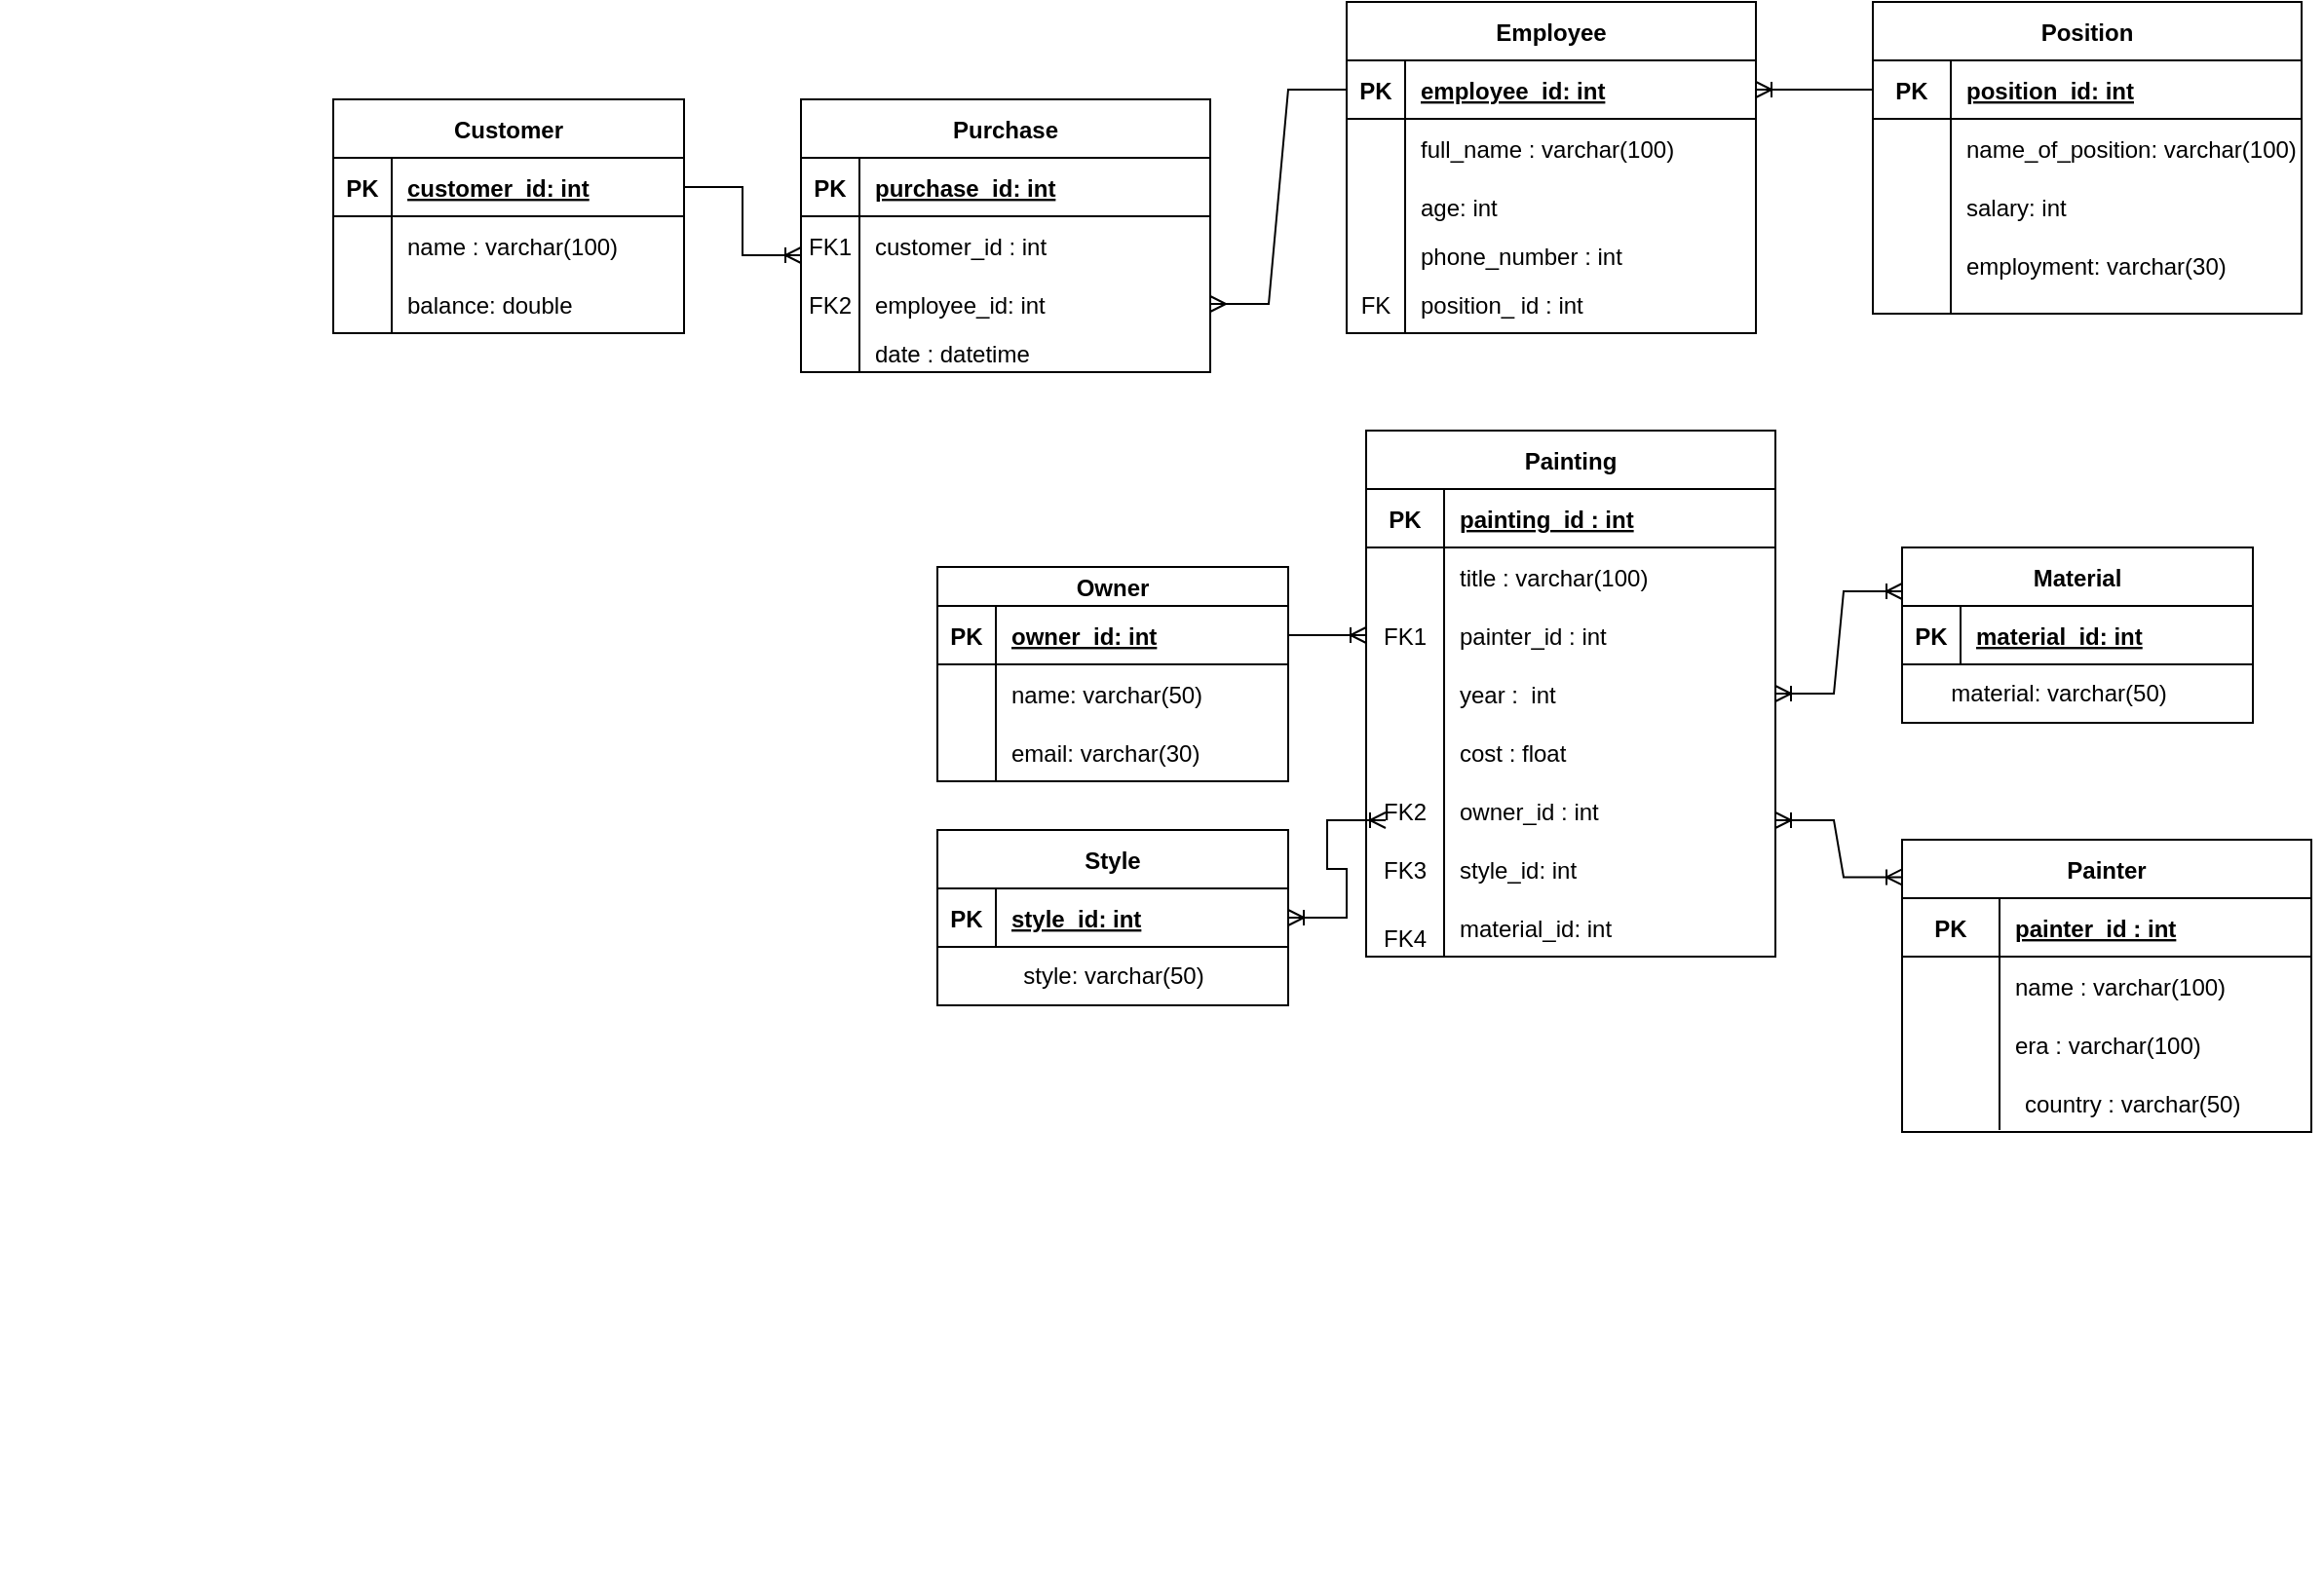 <mxfile version="20.5.3" type="device"><diagram id="C5RBs43oDa-KdzZeNtuy" name="Page-1"><mxGraphModel dx="1191" dy="729" grid="1" gridSize="10" guides="1" tooltips="1" connect="1" arrows="1" fold="1" page="1" pageScale="1" pageWidth="1654" pageHeight="1169" math="0" shadow="0"><root><mxCell id="WIyWlLk6GJQsqaUBKTNV-0"/><mxCell id="WIyWlLk6GJQsqaUBKTNV-1" parent="WIyWlLk6GJQsqaUBKTNV-0"/><mxCell id="PjSS-YkO49VIx0BTJCC5-19" value="Painting" style="shape=table;startSize=30;container=1;collapsible=1;childLayout=tableLayout;fixedRows=1;rowLines=0;fontStyle=1;align=center;resizeLast=1;" parent="WIyWlLk6GJQsqaUBKTNV-1" vertex="1"><mxGeometry x="850" y="550" width="210" height="270" as="geometry"/></mxCell><mxCell id="PjSS-YkO49VIx0BTJCC5-20" value="" style="shape=tableRow;horizontal=0;startSize=0;swimlaneHead=0;swimlaneBody=0;fillColor=none;collapsible=0;dropTarget=0;points=[[0,0.5],[1,0.5]];portConstraint=eastwest;top=0;left=0;right=0;bottom=1;" parent="PjSS-YkO49VIx0BTJCC5-19" vertex="1"><mxGeometry y="30" width="210" height="30" as="geometry"/></mxCell><mxCell id="PjSS-YkO49VIx0BTJCC5-21" value="PK" style="shape=partialRectangle;connectable=0;fillColor=none;top=0;left=0;bottom=0;right=0;fontStyle=1;overflow=hidden;" parent="PjSS-YkO49VIx0BTJCC5-20" vertex="1"><mxGeometry width="40" height="30" as="geometry"><mxRectangle width="40" height="30" as="alternateBounds"/></mxGeometry></mxCell><mxCell id="PjSS-YkO49VIx0BTJCC5-22" value="painting_id : int" style="shape=partialRectangle;connectable=0;fillColor=none;top=0;left=0;bottom=0;right=0;align=left;spacingLeft=6;fontStyle=5;overflow=hidden;" parent="PjSS-YkO49VIx0BTJCC5-20" vertex="1"><mxGeometry x="40" width="170" height="30" as="geometry"><mxRectangle width="170" height="30" as="alternateBounds"/></mxGeometry></mxCell><mxCell id="PjSS-YkO49VIx0BTJCC5-23" value="" style="shape=tableRow;horizontal=0;startSize=0;swimlaneHead=0;swimlaneBody=0;fillColor=none;collapsible=0;dropTarget=0;points=[[0,0.5],[1,0.5]];portConstraint=eastwest;top=0;left=0;right=0;bottom=0;" parent="PjSS-YkO49VIx0BTJCC5-19" vertex="1"><mxGeometry y="60" width="210" height="30" as="geometry"/></mxCell><mxCell id="PjSS-YkO49VIx0BTJCC5-24" value="" style="shape=partialRectangle;connectable=0;fillColor=none;top=0;left=0;bottom=0;right=0;editable=1;overflow=hidden;" parent="PjSS-YkO49VIx0BTJCC5-23" vertex="1"><mxGeometry width="40" height="30" as="geometry"><mxRectangle width="40" height="30" as="alternateBounds"/></mxGeometry></mxCell><mxCell id="PjSS-YkO49VIx0BTJCC5-25" value="title : varchar(100)" style="shape=partialRectangle;connectable=0;fillColor=none;top=0;left=0;bottom=0;right=0;align=left;spacingLeft=6;overflow=hidden;" parent="PjSS-YkO49VIx0BTJCC5-23" vertex="1"><mxGeometry x="40" width="170" height="30" as="geometry"><mxRectangle width="170" height="30" as="alternateBounds"/></mxGeometry></mxCell><mxCell id="PjSS-YkO49VIx0BTJCC5-46" value="" style="shape=tableRow;horizontal=0;startSize=0;swimlaneHead=0;swimlaneBody=0;fillColor=none;collapsible=0;dropTarget=0;points=[[0,0.5],[1,0.5]];portConstraint=eastwest;top=0;left=0;right=0;bottom=0;" parent="PjSS-YkO49VIx0BTJCC5-19" vertex="1"><mxGeometry y="90" width="210" height="30" as="geometry"/></mxCell><mxCell id="PjSS-YkO49VIx0BTJCC5-47" value="FK1" style="shape=partialRectangle;connectable=0;fillColor=none;top=0;left=0;bottom=0;right=0;editable=1;overflow=hidden;" parent="PjSS-YkO49VIx0BTJCC5-46" vertex="1"><mxGeometry width="40" height="30" as="geometry"><mxRectangle width="40" height="30" as="alternateBounds"/></mxGeometry></mxCell><mxCell id="PjSS-YkO49VIx0BTJCC5-48" value="painter_id : int" style="shape=partialRectangle;connectable=0;fillColor=none;top=0;left=0;bottom=0;right=0;align=left;spacingLeft=6;overflow=hidden;" parent="PjSS-YkO49VIx0BTJCC5-46" vertex="1"><mxGeometry x="40" width="170" height="30" as="geometry"><mxRectangle width="170" height="30" as="alternateBounds"/></mxGeometry></mxCell><mxCell id="PjSS-YkO49VIx0BTJCC5-52" value="" style="shape=tableRow;horizontal=0;startSize=0;swimlaneHead=0;swimlaneBody=0;fillColor=none;collapsible=0;dropTarget=0;points=[[0,0.5],[1,0.5]];portConstraint=eastwest;top=0;left=0;right=0;bottom=0;" parent="PjSS-YkO49VIx0BTJCC5-19" vertex="1"><mxGeometry y="120" width="210" height="30" as="geometry"/></mxCell><mxCell id="PjSS-YkO49VIx0BTJCC5-53" value="" style="shape=partialRectangle;connectable=0;fillColor=none;top=0;left=0;bottom=0;right=0;editable=1;overflow=hidden;" parent="PjSS-YkO49VIx0BTJCC5-52" vertex="1"><mxGeometry width="40" height="30" as="geometry"><mxRectangle width="40" height="30" as="alternateBounds"/></mxGeometry></mxCell><mxCell id="PjSS-YkO49VIx0BTJCC5-54" value="year :  int" style="shape=partialRectangle;connectable=0;fillColor=none;top=0;left=0;bottom=0;right=0;align=left;spacingLeft=6;overflow=hidden;" parent="PjSS-YkO49VIx0BTJCC5-52" vertex="1"><mxGeometry x="40" width="170" height="30" as="geometry"><mxRectangle width="170" height="30" as="alternateBounds"/></mxGeometry></mxCell><mxCell id="PjSS-YkO49VIx0BTJCC5-58" value="" style="shape=tableRow;horizontal=0;startSize=0;swimlaneHead=0;swimlaneBody=0;fillColor=none;collapsible=0;dropTarget=0;points=[[0,0.5],[1,0.5]];portConstraint=eastwest;top=0;left=0;right=0;bottom=0;" parent="PjSS-YkO49VIx0BTJCC5-19" vertex="1"><mxGeometry y="150" width="210" height="30" as="geometry"/></mxCell><mxCell id="PjSS-YkO49VIx0BTJCC5-59" value="" style="shape=partialRectangle;connectable=0;fillColor=none;top=0;left=0;bottom=0;right=0;editable=1;overflow=hidden;" parent="PjSS-YkO49VIx0BTJCC5-58" vertex="1"><mxGeometry width="40" height="30" as="geometry"><mxRectangle width="40" height="30" as="alternateBounds"/></mxGeometry></mxCell><mxCell id="PjSS-YkO49VIx0BTJCC5-60" value="cost : float" style="shape=partialRectangle;connectable=0;fillColor=none;top=0;left=0;bottom=0;right=0;align=left;spacingLeft=6;overflow=hidden;" parent="PjSS-YkO49VIx0BTJCC5-58" vertex="1"><mxGeometry x="40" width="170" height="30" as="geometry"><mxRectangle width="170" height="30" as="alternateBounds"/></mxGeometry></mxCell><mxCell id="PjSS-YkO49VIx0BTJCC5-55" value="" style="shape=tableRow;horizontal=0;startSize=0;swimlaneHead=0;swimlaneBody=0;fillColor=none;collapsible=0;dropTarget=0;points=[[0,0.5],[1,0.5]];portConstraint=eastwest;top=0;left=0;right=0;bottom=0;" parent="PjSS-YkO49VIx0BTJCC5-19" vertex="1"><mxGeometry y="180" width="210" height="30" as="geometry"/></mxCell><mxCell id="PjSS-YkO49VIx0BTJCC5-56" value="" style="shape=partialRectangle;connectable=0;fillColor=none;top=0;left=0;bottom=0;right=0;editable=1;overflow=hidden;" parent="PjSS-YkO49VIx0BTJCC5-55" vertex="1"><mxGeometry width="40" height="30" as="geometry"><mxRectangle width="40" height="30" as="alternateBounds"/></mxGeometry></mxCell><mxCell id="PjSS-YkO49VIx0BTJCC5-57" value="" style="shape=partialRectangle;connectable=0;fillColor=none;top=0;left=0;bottom=0;right=0;align=left;spacingLeft=6;overflow=hidden;" parent="PjSS-YkO49VIx0BTJCC5-55" vertex="1"><mxGeometry x="40" width="170" height="30" as="geometry"><mxRectangle width="170" height="30" as="alternateBounds"/></mxGeometry></mxCell><mxCell id="bx5BeKJZPtUic5ZNOf6a-99" value="" style="shape=tableRow;horizontal=0;startSize=0;swimlaneHead=0;swimlaneBody=0;fillColor=none;collapsible=0;dropTarget=0;points=[[0,0.5],[1,0.5]];portConstraint=eastwest;top=0;left=0;right=0;bottom=0;" parent="PjSS-YkO49VIx0BTJCC5-19" vertex="1"><mxGeometry y="210" width="210" height="30" as="geometry"/></mxCell><mxCell id="bx5BeKJZPtUic5ZNOf6a-100" value="FK3" style="shape=partialRectangle;connectable=0;fillColor=none;top=0;left=0;bottom=0;right=0;editable=1;overflow=hidden;" parent="bx5BeKJZPtUic5ZNOf6a-99" vertex="1"><mxGeometry width="40" height="30" as="geometry"><mxRectangle width="40" height="30" as="alternateBounds"/></mxGeometry></mxCell><mxCell id="bx5BeKJZPtUic5ZNOf6a-101" value="" style="shape=partialRectangle;connectable=0;fillColor=none;top=0;left=0;bottom=0;right=0;align=left;spacingLeft=6;overflow=hidden;" parent="bx5BeKJZPtUic5ZNOf6a-99" vertex="1"><mxGeometry x="40" width="170" height="30" as="geometry"><mxRectangle width="170" height="30" as="alternateBounds"/></mxGeometry></mxCell><mxCell id="a4HpK0zns1Va69o2UnMv-0" value="" style="shape=tableRow;horizontal=0;startSize=0;swimlaneHead=0;swimlaneBody=0;fillColor=none;collapsible=0;dropTarget=0;points=[[0,0.5],[1,0.5]];portConstraint=eastwest;top=0;left=0;right=0;bottom=0;" parent="PjSS-YkO49VIx0BTJCC5-19" vertex="1"><mxGeometry y="240" width="210" height="30" as="geometry"/></mxCell><mxCell id="a4HpK0zns1Va69o2UnMv-1" value="" style="shape=partialRectangle;connectable=0;fillColor=none;top=0;left=0;bottom=0;right=0;editable=1;overflow=hidden;" parent="a4HpK0zns1Va69o2UnMv-0" vertex="1"><mxGeometry width="40" height="30" as="geometry"><mxRectangle width="40" height="30" as="alternateBounds"/></mxGeometry></mxCell><mxCell id="a4HpK0zns1Va69o2UnMv-2" value="material_id: int" style="shape=partialRectangle;connectable=0;fillColor=none;top=0;left=0;bottom=0;right=0;align=left;spacingLeft=6;overflow=hidden;" parent="a4HpK0zns1Va69o2UnMv-0" vertex="1"><mxGeometry x="40" width="170" height="30" as="geometry"><mxRectangle width="170" height="30" as="alternateBounds"/></mxGeometry></mxCell><mxCell id="PjSS-YkO49VIx0BTJCC5-61" value="Customer" style="shape=table;startSize=30;container=1;collapsible=1;childLayout=tableLayout;fixedRows=1;rowLines=0;fontStyle=1;align=center;resizeLast=1;" parent="WIyWlLk6GJQsqaUBKTNV-1" vertex="1"><mxGeometry x="320" y="380" width="180" height="120" as="geometry"/></mxCell><mxCell id="PjSS-YkO49VIx0BTJCC5-62" value="" style="shape=tableRow;horizontal=0;startSize=0;swimlaneHead=0;swimlaneBody=0;fillColor=none;collapsible=0;dropTarget=0;points=[[0,0.5],[1,0.5]];portConstraint=eastwest;top=0;left=0;right=0;bottom=1;" parent="PjSS-YkO49VIx0BTJCC5-61" vertex="1"><mxGeometry y="30" width="180" height="30" as="geometry"/></mxCell><mxCell id="PjSS-YkO49VIx0BTJCC5-63" value="PK" style="shape=partialRectangle;connectable=0;fillColor=none;top=0;left=0;bottom=0;right=0;fontStyle=1;overflow=hidden;" parent="PjSS-YkO49VIx0BTJCC5-62" vertex="1"><mxGeometry width="30" height="30" as="geometry"><mxRectangle width="30" height="30" as="alternateBounds"/></mxGeometry></mxCell><mxCell id="PjSS-YkO49VIx0BTJCC5-64" value="customer_id: int" style="shape=partialRectangle;connectable=0;fillColor=none;top=0;left=0;bottom=0;right=0;align=left;spacingLeft=6;fontStyle=5;overflow=hidden;" parent="PjSS-YkO49VIx0BTJCC5-62" vertex="1"><mxGeometry x="30" width="150" height="30" as="geometry"><mxRectangle width="150" height="30" as="alternateBounds"/></mxGeometry></mxCell><mxCell id="PjSS-YkO49VIx0BTJCC5-65" value="" style="shape=tableRow;horizontal=0;startSize=0;swimlaneHead=0;swimlaneBody=0;fillColor=none;collapsible=0;dropTarget=0;points=[[0,0.5],[1,0.5]];portConstraint=eastwest;top=0;left=0;right=0;bottom=0;" parent="PjSS-YkO49VIx0BTJCC5-61" vertex="1"><mxGeometry y="60" width="180" height="30" as="geometry"/></mxCell><mxCell id="PjSS-YkO49VIx0BTJCC5-66" value="" style="shape=partialRectangle;connectable=0;fillColor=none;top=0;left=0;bottom=0;right=0;editable=1;overflow=hidden;" parent="PjSS-YkO49VIx0BTJCC5-65" vertex="1"><mxGeometry width="30" height="30" as="geometry"><mxRectangle width="30" height="30" as="alternateBounds"/></mxGeometry></mxCell><mxCell id="PjSS-YkO49VIx0BTJCC5-67" value="name : varchar(100)" style="shape=partialRectangle;connectable=0;fillColor=none;top=0;left=0;bottom=0;right=0;align=left;spacingLeft=6;overflow=hidden;" parent="PjSS-YkO49VIx0BTJCC5-65" vertex="1"><mxGeometry x="30" width="150" height="30" as="geometry"><mxRectangle width="150" height="30" as="alternateBounds"/></mxGeometry></mxCell><mxCell id="PjSS-YkO49VIx0BTJCC5-71" value="" style="shape=tableRow;horizontal=0;startSize=0;swimlaneHead=0;swimlaneBody=0;fillColor=none;collapsible=0;dropTarget=0;points=[[0,0.5],[1,0.5]];portConstraint=eastwest;top=0;left=0;right=0;bottom=0;" parent="PjSS-YkO49VIx0BTJCC5-61" vertex="1"><mxGeometry y="90" width="180" height="30" as="geometry"/></mxCell><mxCell id="PjSS-YkO49VIx0BTJCC5-72" value="" style="shape=partialRectangle;connectable=0;fillColor=none;top=0;left=0;bottom=0;right=0;editable=1;overflow=hidden;" parent="PjSS-YkO49VIx0BTJCC5-71" vertex="1"><mxGeometry width="30" height="30" as="geometry"><mxRectangle width="30" height="30" as="alternateBounds"/></mxGeometry></mxCell><mxCell id="PjSS-YkO49VIx0BTJCC5-73" value="balance: double" style="shape=partialRectangle;connectable=0;fillColor=none;top=0;left=0;bottom=0;right=0;align=left;spacingLeft=6;overflow=hidden;" parent="PjSS-YkO49VIx0BTJCC5-71" vertex="1"><mxGeometry x="30" width="150" height="30" as="geometry"><mxRectangle width="150" height="30" as="alternateBounds"/></mxGeometry></mxCell><mxCell id="PjSS-YkO49VIx0BTJCC5-74" value="Employee" style="shape=table;startSize=30;container=1;collapsible=1;childLayout=tableLayout;fixedRows=1;rowLines=0;fontStyle=1;align=center;resizeLast=1;" parent="WIyWlLk6GJQsqaUBKTNV-1" vertex="1"><mxGeometry x="840" y="330" width="210" height="170" as="geometry"/></mxCell><mxCell id="PjSS-YkO49VIx0BTJCC5-75" value="" style="shape=tableRow;horizontal=0;startSize=0;swimlaneHead=0;swimlaneBody=0;fillColor=none;collapsible=0;dropTarget=0;points=[[0,0.5],[1,0.5]];portConstraint=eastwest;top=0;left=0;right=0;bottom=1;" parent="PjSS-YkO49VIx0BTJCC5-74" vertex="1"><mxGeometry y="30" width="210" height="30" as="geometry"/></mxCell><mxCell id="PjSS-YkO49VIx0BTJCC5-76" value="PK" style="shape=partialRectangle;connectable=0;fillColor=none;top=0;left=0;bottom=0;right=0;fontStyle=1;overflow=hidden;" parent="PjSS-YkO49VIx0BTJCC5-75" vertex="1"><mxGeometry width="30" height="30" as="geometry"><mxRectangle width="30" height="30" as="alternateBounds"/></mxGeometry></mxCell><mxCell id="PjSS-YkO49VIx0BTJCC5-77" value="employee_id: int" style="shape=partialRectangle;connectable=0;fillColor=none;top=0;left=0;bottom=0;right=0;align=left;spacingLeft=6;fontStyle=5;overflow=hidden;" parent="PjSS-YkO49VIx0BTJCC5-75" vertex="1"><mxGeometry x="30" width="180" height="30" as="geometry"><mxRectangle width="180" height="30" as="alternateBounds"/></mxGeometry></mxCell><mxCell id="PjSS-YkO49VIx0BTJCC5-78" value="" style="shape=tableRow;horizontal=0;startSize=0;swimlaneHead=0;swimlaneBody=0;fillColor=none;collapsible=0;dropTarget=0;points=[[0,0.5],[1,0.5]];portConstraint=eastwest;top=0;left=0;right=0;bottom=0;" parent="PjSS-YkO49VIx0BTJCC5-74" vertex="1"><mxGeometry y="60" width="210" height="30" as="geometry"/></mxCell><mxCell id="PjSS-YkO49VIx0BTJCC5-79" value="" style="shape=partialRectangle;connectable=0;fillColor=none;top=0;left=0;bottom=0;right=0;editable=1;overflow=hidden;" parent="PjSS-YkO49VIx0BTJCC5-78" vertex="1"><mxGeometry width="30" height="30" as="geometry"><mxRectangle width="30" height="30" as="alternateBounds"/></mxGeometry></mxCell><mxCell id="PjSS-YkO49VIx0BTJCC5-80" value="full_name : varchar(100)" style="shape=partialRectangle;connectable=0;fillColor=none;top=0;left=0;bottom=0;right=0;align=left;spacingLeft=6;overflow=hidden;" parent="PjSS-YkO49VIx0BTJCC5-78" vertex="1"><mxGeometry x="30" width="180" height="30" as="geometry"><mxRectangle width="180" height="30" as="alternateBounds"/></mxGeometry></mxCell><mxCell id="PjSS-YkO49VIx0BTJCC5-81" value="" style="shape=tableRow;horizontal=0;startSize=0;swimlaneHead=0;swimlaneBody=0;fillColor=none;collapsible=0;dropTarget=0;points=[[0,0.5],[1,0.5]];portConstraint=eastwest;top=0;left=0;right=0;bottom=0;" parent="PjSS-YkO49VIx0BTJCC5-74" vertex="1"><mxGeometry y="90" width="210" height="30" as="geometry"/></mxCell><mxCell id="PjSS-YkO49VIx0BTJCC5-82" value="" style="shape=partialRectangle;connectable=0;fillColor=none;top=0;left=0;bottom=0;right=0;editable=1;overflow=hidden;" parent="PjSS-YkO49VIx0BTJCC5-81" vertex="1"><mxGeometry width="30" height="30" as="geometry"><mxRectangle width="30" height="30" as="alternateBounds"/></mxGeometry></mxCell><mxCell id="PjSS-YkO49VIx0BTJCC5-83" value="age: int" style="shape=partialRectangle;connectable=0;fillColor=none;top=0;left=0;bottom=0;right=0;align=left;spacingLeft=6;overflow=hidden;" parent="PjSS-YkO49VIx0BTJCC5-81" vertex="1"><mxGeometry x="30" width="180" height="30" as="geometry"><mxRectangle width="180" height="30" as="alternateBounds"/></mxGeometry></mxCell><mxCell id="PjSS-YkO49VIx0BTJCC5-122" value="" style="shape=tableRow;horizontal=0;startSize=0;swimlaneHead=0;swimlaneBody=0;fillColor=none;collapsible=0;dropTarget=0;points=[[0,0.5],[1,0.5]];portConstraint=eastwest;top=0;left=0;right=0;bottom=0;" parent="PjSS-YkO49VIx0BTJCC5-74" vertex="1"><mxGeometry y="120" width="210" height="20" as="geometry"/></mxCell><mxCell id="PjSS-YkO49VIx0BTJCC5-123" value="" style="shape=partialRectangle;connectable=0;fillColor=none;top=0;left=0;bottom=0;right=0;editable=1;overflow=hidden;" parent="PjSS-YkO49VIx0BTJCC5-122" vertex="1"><mxGeometry width="30" height="20" as="geometry"><mxRectangle width="30" height="20" as="alternateBounds"/></mxGeometry></mxCell><mxCell id="PjSS-YkO49VIx0BTJCC5-124" value="phone_number : int" style="shape=partialRectangle;connectable=0;fillColor=none;top=0;left=0;bottom=0;right=0;align=left;spacingLeft=6;overflow=hidden;" parent="PjSS-YkO49VIx0BTJCC5-122" vertex="1"><mxGeometry x="30" width="180" height="20" as="geometry"><mxRectangle width="180" height="20" as="alternateBounds"/></mxGeometry></mxCell><mxCell id="PjSS-YkO49VIx0BTJCC5-84" value="" style="shape=tableRow;horizontal=0;startSize=0;swimlaneHead=0;swimlaneBody=0;fillColor=none;collapsible=0;dropTarget=0;points=[[0,0.5],[1,0.5]];portConstraint=eastwest;top=0;left=0;right=0;bottom=0;" parent="PjSS-YkO49VIx0BTJCC5-74" vertex="1"><mxGeometry y="140" width="210" height="30" as="geometry"/></mxCell><mxCell id="PjSS-YkO49VIx0BTJCC5-85" value="" style="shape=partialRectangle;connectable=0;fillColor=none;top=0;left=0;bottom=0;right=0;editable=1;overflow=hidden;" parent="PjSS-YkO49VIx0BTJCC5-84" vertex="1"><mxGeometry width="30" height="30" as="geometry"><mxRectangle width="30" height="30" as="alternateBounds"/></mxGeometry></mxCell><mxCell id="PjSS-YkO49VIx0BTJCC5-86" value="position_ id : int" style="shape=partialRectangle;connectable=0;fillColor=none;top=0;left=0;bottom=0;right=0;align=left;spacingLeft=6;overflow=hidden;" parent="PjSS-YkO49VIx0BTJCC5-84" vertex="1"><mxGeometry x="30" width="180" height="30" as="geometry"><mxRectangle width="180" height="30" as="alternateBounds"/></mxGeometry></mxCell><mxCell id="PjSS-YkO49VIx0BTJCC5-154" value="Painter" style="shape=table;startSize=30;container=1;collapsible=1;childLayout=tableLayout;fixedRows=1;rowLines=0;fontStyle=1;align=center;resizeLast=1;" parent="WIyWlLk6GJQsqaUBKTNV-1" vertex="1"><mxGeometry x="1125" y="760" width="210" height="150" as="geometry"/></mxCell><mxCell id="PjSS-YkO49VIx0BTJCC5-155" value="" style="shape=tableRow;horizontal=0;startSize=0;swimlaneHead=0;swimlaneBody=0;fillColor=none;collapsible=0;dropTarget=0;points=[[0,0.5],[1,0.5]];portConstraint=eastwest;top=0;left=0;right=0;bottom=1;" parent="PjSS-YkO49VIx0BTJCC5-154" vertex="1"><mxGeometry y="30" width="210" height="30" as="geometry"/></mxCell><mxCell id="PjSS-YkO49VIx0BTJCC5-156" value="PK" style="shape=partialRectangle;connectable=0;fillColor=none;top=0;left=0;bottom=0;right=0;fontStyle=1;overflow=hidden;" parent="PjSS-YkO49VIx0BTJCC5-155" vertex="1"><mxGeometry width="50" height="30" as="geometry"><mxRectangle width="50" height="30" as="alternateBounds"/></mxGeometry></mxCell><mxCell id="PjSS-YkO49VIx0BTJCC5-157" value="painter_id : int" style="shape=partialRectangle;connectable=0;fillColor=none;top=0;left=0;bottom=0;right=0;align=left;spacingLeft=6;fontStyle=5;overflow=hidden;" parent="PjSS-YkO49VIx0BTJCC5-155" vertex="1"><mxGeometry x="50" width="160" height="30" as="geometry"><mxRectangle width="160" height="30" as="alternateBounds"/></mxGeometry></mxCell><mxCell id="PjSS-YkO49VIx0BTJCC5-158" value="" style="shape=tableRow;horizontal=0;startSize=0;swimlaneHead=0;swimlaneBody=0;fillColor=none;collapsible=0;dropTarget=0;points=[[0,0.5],[1,0.5]];portConstraint=eastwest;top=0;left=0;right=0;bottom=0;" parent="PjSS-YkO49VIx0BTJCC5-154" vertex="1"><mxGeometry y="60" width="210" height="30" as="geometry"/></mxCell><mxCell id="PjSS-YkO49VIx0BTJCC5-159" value="" style="shape=partialRectangle;connectable=0;fillColor=none;top=0;left=0;bottom=0;right=0;editable=1;overflow=hidden;" parent="PjSS-YkO49VIx0BTJCC5-158" vertex="1"><mxGeometry width="50" height="30" as="geometry"><mxRectangle width="50" height="30" as="alternateBounds"/></mxGeometry></mxCell><mxCell id="PjSS-YkO49VIx0BTJCC5-160" value="name : varchar(100)" style="shape=partialRectangle;connectable=0;fillColor=none;top=0;left=0;bottom=0;right=0;align=left;spacingLeft=6;overflow=hidden;" parent="PjSS-YkO49VIx0BTJCC5-158" vertex="1"><mxGeometry x="50" width="160" height="30" as="geometry"><mxRectangle width="160" height="30" as="alternateBounds"/></mxGeometry></mxCell><mxCell id="PjSS-YkO49VIx0BTJCC5-161" value="" style="shape=tableRow;horizontal=0;startSize=0;swimlaneHead=0;swimlaneBody=0;fillColor=none;collapsible=0;dropTarget=0;points=[[0,0.5],[1,0.5]];portConstraint=eastwest;top=0;left=0;right=0;bottom=0;" parent="PjSS-YkO49VIx0BTJCC5-154" vertex="1"><mxGeometry y="90" width="210" height="30" as="geometry"/></mxCell><mxCell id="PjSS-YkO49VIx0BTJCC5-162" value="" style="shape=partialRectangle;connectable=0;fillColor=none;top=0;left=0;bottom=0;right=0;editable=1;overflow=hidden;" parent="PjSS-YkO49VIx0BTJCC5-161" vertex="1"><mxGeometry width="50" height="30" as="geometry"><mxRectangle width="50" height="30" as="alternateBounds"/></mxGeometry></mxCell><mxCell id="PjSS-YkO49VIx0BTJCC5-163" value="era : varchar(100)" style="shape=partialRectangle;connectable=0;fillColor=none;top=0;left=0;bottom=0;right=0;align=left;spacingLeft=6;overflow=hidden;" parent="PjSS-YkO49VIx0BTJCC5-161" vertex="1"><mxGeometry x="50" width="160" height="30" as="geometry"><mxRectangle width="160" height="30" as="alternateBounds"/></mxGeometry></mxCell><mxCell id="PjSS-YkO49VIx0BTJCC5-167" value="Owner" style="shape=table;startSize=20;container=1;collapsible=1;childLayout=tableLayout;fixedRows=1;rowLines=0;fontStyle=1;align=center;resizeLast=1;" parent="WIyWlLk6GJQsqaUBKTNV-1" vertex="1"><mxGeometry x="630" y="620" width="180" height="110" as="geometry"/></mxCell><mxCell id="PjSS-YkO49VIx0BTJCC5-168" value="" style="shape=tableRow;horizontal=0;startSize=0;swimlaneHead=0;swimlaneBody=0;fillColor=none;collapsible=0;dropTarget=0;points=[[0,0.5],[1,0.5]];portConstraint=eastwest;top=0;left=0;right=0;bottom=1;" parent="PjSS-YkO49VIx0BTJCC5-167" vertex="1"><mxGeometry y="20" width="180" height="30" as="geometry"/></mxCell><mxCell id="PjSS-YkO49VIx0BTJCC5-169" value="PK" style="shape=partialRectangle;connectable=0;fillColor=none;top=0;left=0;bottom=0;right=0;fontStyle=1;overflow=hidden;" parent="PjSS-YkO49VIx0BTJCC5-168" vertex="1"><mxGeometry width="30" height="30" as="geometry"><mxRectangle width="30" height="30" as="alternateBounds"/></mxGeometry></mxCell><mxCell id="PjSS-YkO49VIx0BTJCC5-170" value="owner_id: int" style="shape=partialRectangle;connectable=0;fillColor=none;top=0;left=0;bottom=0;right=0;align=left;spacingLeft=6;fontStyle=5;overflow=hidden;" parent="PjSS-YkO49VIx0BTJCC5-168" vertex="1"><mxGeometry x="30" width="150" height="30" as="geometry"><mxRectangle width="150" height="30" as="alternateBounds"/></mxGeometry></mxCell><mxCell id="PjSS-YkO49VIx0BTJCC5-171" value="" style="shape=tableRow;horizontal=0;startSize=0;swimlaneHead=0;swimlaneBody=0;fillColor=none;collapsible=0;dropTarget=0;points=[[0,0.5],[1,0.5]];portConstraint=eastwest;top=0;left=0;right=0;bottom=0;" parent="PjSS-YkO49VIx0BTJCC5-167" vertex="1"><mxGeometry y="50" width="180" height="30" as="geometry"/></mxCell><mxCell id="PjSS-YkO49VIx0BTJCC5-172" value="" style="shape=partialRectangle;connectable=0;fillColor=none;top=0;left=0;bottom=0;right=0;editable=1;overflow=hidden;" parent="PjSS-YkO49VIx0BTJCC5-171" vertex="1"><mxGeometry width="30" height="30" as="geometry"><mxRectangle width="30" height="30" as="alternateBounds"/></mxGeometry></mxCell><mxCell id="PjSS-YkO49VIx0BTJCC5-173" value="name: varchar(50)" style="shape=partialRectangle;connectable=0;fillColor=none;top=0;left=0;bottom=0;right=0;align=left;spacingLeft=6;overflow=hidden;" parent="PjSS-YkO49VIx0BTJCC5-171" vertex="1"><mxGeometry x="30" width="150" height="30" as="geometry"><mxRectangle width="150" height="30" as="alternateBounds"/></mxGeometry></mxCell><mxCell id="PjSS-YkO49VIx0BTJCC5-174" value="" style="shape=tableRow;horizontal=0;startSize=0;swimlaneHead=0;swimlaneBody=0;fillColor=none;collapsible=0;dropTarget=0;points=[[0,0.5],[1,0.5]];portConstraint=eastwest;top=0;left=0;right=0;bottom=0;" parent="PjSS-YkO49VIx0BTJCC5-167" vertex="1"><mxGeometry y="80" width="180" height="30" as="geometry"/></mxCell><mxCell id="PjSS-YkO49VIx0BTJCC5-175" value="" style="shape=partialRectangle;connectable=0;fillColor=none;top=0;left=0;bottom=0;right=0;editable=1;overflow=hidden;" parent="PjSS-YkO49VIx0BTJCC5-174" vertex="1"><mxGeometry width="30" height="30" as="geometry"><mxRectangle width="30" height="30" as="alternateBounds"/></mxGeometry></mxCell><mxCell id="PjSS-YkO49VIx0BTJCC5-176" value="email: varchar(30)" style="shape=partialRectangle;connectable=0;fillColor=none;top=0;left=0;bottom=0;right=0;align=left;spacingLeft=6;overflow=hidden;" parent="PjSS-YkO49VIx0BTJCC5-174" vertex="1"><mxGeometry x="30" width="150" height="30" as="geometry"><mxRectangle width="150" height="30" as="alternateBounds"/></mxGeometry></mxCell><mxCell id="PjSS-YkO49VIx0BTJCC5-219" value="Position" style="shape=table;startSize=30;container=1;collapsible=1;childLayout=tableLayout;fixedRows=1;rowLines=0;fontStyle=1;align=center;resizeLast=1;" parent="WIyWlLk6GJQsqaUBKTNV-1" vertex="1"><mxGeometry x="1110" y="330" width="220" height="160" as="geometry"/></mxCell><mxCell id="PjSS-YkO49VIx0BTJCC5-110" value="" style="shape=tableRow;horizontal=0;startSize=0;swimlaneHead=0;swimlaneBody=0;fillColor=none;collapsible=0;dropTarget=0;points=[[0,0.5],[1,0.5]];portConstraint=eastwest;top=0;left=0;right=0;bottom=1;" parent="PjSS-YkO49VIx0BTJCC5-219" vertex="1"><mxGeometry y="30" width="220" height="30" as="geometry"/></mxCell><mxCell id="PjSS-YkO49VIx0BTJCC5-111" value="PK" style="shape=partialRectangle;connectable=0;fillColor=none;top=0;left=0;bottom=0;right=0;fontStyle=1;overflow=hidden;" parent="PjSS-YkO49VIx0BTJCC5-110" vertex="1"><mxGeometry width="40" height="30" as="geometry"><mxRectangle width="40" height="30" as="alternateBounds"/></mxGeometry></mxCell><mxCell id="PjSS-YkO49VIx0BTJCC5-112" value="position_id: int" style="shape=partialRectangle;connectable=0;fillColor=none;top=0;left=0;bottom=0;right=0;align=left;spacingLeft=6;fontStyle=5;overflow=hidden;" parent="PjSS-YkO49VIx0BTJCC5-110" vertex="1"><mxGeometry x="40" width="180" height="30" as="geometry"><mxRectangle width="180" height="30" as="alternateBounds"/></mxGeometry></mxCell><mxCell id="PjSS-YkO49VIx0BTJCC5-113" value="" style="shape=tableRow;horizontal=0;startSize=0;swimlaneHead=0;swimlaneBody=0;fillColor=none;collapsible=0;dropTarget=0;points=[[0,0.5],[1,0.5]];portConstraint=eastwest;top=0;left=0;right=0;bottom=0;" parent="PjSS-YkO49VIx0BTJCC5-219" vertex="1"><mxGeometry y="60" width="220" height="30" as="geometry"/></mxCell><mxCell id="PjSS-YkO49VIx0BTJCC5-114" value="" style="shape=partialRectangle;connectable=0;fillColor=none;top=0;left=0;bottom=0;right=0;editable=1;overflow=hidden;" parent="PjSS-YkO49VIx0BTJCC5-113" vertex="1"><mxGeometry width="40" height="30" as="geometry"><mxRectangle width="40" height="30" as="alternateBounds"/></mxGeometry></mxCell><mxCell id="PjSS-YkO49VIx0BTJCC5-115" value="name_of_position: varchar(100)" style="shape=partialRectangle;connectable=0;fillColor=none;top=0;left=0;bottom=0;right=0;align=left;spacingLeft=6;overflow=hidden;" parent="PjSS-YkO49VIx0BTJCC5-113" vertex="1"><mxGeometry x="40" width="180" height="30" as="geometry"><mxRectangle width="180" height="30" as="alternateBounds"/></mxGeometry></mxCell><mxCell id="PjSS-YkO49VIx0BTJCC5-116" value="" style="shape=tableRow;horizontal=0;startSize=0;swimlaneHead=0;swimlaneBody=0;fillColor=none;collapsible=0;dropTarget=0;points=[[0,0.5],[1,0.5]];portConstraint=eastwest;top=0;left=0;right=0;bottom=0;" parent="PjSS-YkO49VIx0BTJCC5-219" vertex="1"><mxGeometry y="90" width="220" height="30" as="geometry"/></mxCell><mxCell id="PjSS-YkO49VIx0BTJCC5-117" value="" style="shape=partialRectangle;connectable=0;fillColor=none;top=0;left=0;bottom=0;right=0;editable=1;overflow=hidden;" parent="PjSS-YkO49VIx0BTJCC5-116" vertex="1"><mxGeometry width="40" height="30" as="geometry"><mxRectangle width="40" height="30" as="alternateBounds"/></mxGeometry></mxCell><mxCell id="PjSS-YkO49VIx0BTJCC5-118" value="salary: int" style="shape=partialRectangle;connectable=0;fillColor=none;top=0;left=0;bottom=0;right=0;align=left;spacingLeft=6;overflow=hidden;" parent="PjSS-YkO49VIx0BTJCC5-116" vertex="1"><mxGeometry x="40" width="180" height="30" as="geometry"><mxRectangle width="180" height="30" as="alternateBounds"/></mxGeometry></mxCell><mxCell id="PjSS-YkO49VIx0BTJCC5-119" value="" style="shape=tableRow;horizontal=0;startSize=0;swimlaneHead=0;swimlaneBody=0;fillColor=none;collapsible=0;dropTarget=0;points=[[0,0.5],[1,0.5]];portConstraint=eastwest;top=0;left=0;right=0;bottom=0;" parent="PjSS-YkO49VIx0BTJCC5-219" vertex="1"><mxGeometry y="120" width="220" height="40" as="geometry"/></mxCell><mxCell id="PjSS-YkO49VIx0BTJCC5-120" value="" style="shape=partialRectangle;connectable=0;fillColor=none;top=0;left=0;bottom=0;right=0;editable=1;overflow=hidden;" parent="PjSS-YkO49VIx0BTJCC5-119" vertex="1"><mxGeometry width="40" height="40" as="geometry"><mxRectangle width="40" height="40" as="alternateBounds"/></mxGeometry></mxCell><mxCell id="PjSS-YkO49VIx0BTJCC5-121" value="" style="shape=partialRectangle;connectable=0;fillColor=none;top=0;left=0;bottom=0;right=0;align=left;spacingLeft=6;overflow=hidden;" parent="PjSS-YkO49VIx0BTJCC5-119" vertex="1"><mxGeometry x="40" width="180" height="40" as="geometry"><mxRectangle width="180" height="40" as="alternateBounds"/></mxGeometry></mxCell><mxCell id="bx5BeKJZPtUic5ZNOf6a-59" value="" style="edgeStyle=entityRelationEdgeStyle;fontSize=12;html=1;endArrow=ERoneToMany;rounded=0;exitX=1;exitY=0.5;exitDx=0;exitDy=0;entryX=0;entryY=0.5;entryDx=0;entryDy=0;" parent="WIyWlLk6GJQsqaUBKTNV-1" source="PjSS-YkO49VIx0BTJCC5-168" target="PjSS-YkO49VIx0BTJCC5-46" edge="1"><mxGeometry width="100" height="100" relative="1" as="geometry"><mxPoint x="720" y="850" as="sourcePoint"/><mxPoint x="820" y="750" as="targetPoint"/></mxGeometry></mxCell><mxCell id="bx5BeKJZPtUic5ZNOf6a-80" value="Style" style="shape=table;startSize=30;container=1;collapsible=1;childLayout=tableLayout;fixedRows=1;rowLines=0;fontStyle=1;align=center;resizeLast=1;" parent="WIyWlLk6GJQsqaUBKTNV-1" vertex="1"><mxGeometry x="630" y="755" width="180" height="90" as="geometry"/></mxCell><mxCell id="bx5BeKJZPtUic5ZNOf6a-81" value="" style="shape=tableRow;horizontal=0;startSize=0;swimlaneHead=0;swimlaneBody=0;fillColor=none;collapsible=0;dropTarget=0;points=[[0,0.5],[1,0.5]];portConstraint=eastwest;top=0;left=0;right=0;bottom=1;" parent="bx5BeKJZPtUic5ZNOf6a-80" vertex="1"><mxGeometry y="30" width="180" height="30" as="geometry"/></mxCell><mxCell id="bx5BeKJZPtUic5ZNOf6a-82" value="PK" style="shape=partialRectangle;connectable=0;fillColor=none;top=0;left=0;bottom=0;right=0;fontStyle=1;overflow=hidden;" parent="bx5BeKJZPtUic5ZNOf6a-81" vertex="1"><mxGeometry width="30" height="30" as="geometry"><mxRectangle width="30" height="30" as="alternateBounds"/></mxGeometry></mxCell><mxCell id="bx5BeKJZPtUic5ZNOf6a-83" value="style_id: int" style="shape=partialRectangle;connectable=0;fillColor=none;top=0;left=0;bottom=0;right=0;align=left;spacingLeft=6;fontStyle=5;overflow=hidden;" parent="bx5BeKJZPtUic5ZNOf6a-81" vertex="1"><mxGeometry x="30" width="150" height="30" as="geometry"><mxRectangle width="150" height="30" as="alternateBounds"/></mxGeometry></mxCell><mxCell id="uwrBhlBQhrwim00NtycF-1" value="" style="shape=tableRow;horizontal=0;startSize=0;swimlaneHead=0;swimlaneBody=0;fillColor=none;collapsible=0;dropTarget=0;points=[[0,0.5],[1,0.5]];portConstraint=eastwest;top=0;left=0;right=0;bottom=0;" parent="WIyWlLk6GJQsqaUBKTNV-1" vertex="1"><mxGeometry x="617" y="1110" width="183" height="30" as="geometry"/></mxCell><mxCell id="uwrBhlBQhrwim00NtycF-2" value="" style="shape=partialRectangle;connectable=0;fillColor=none;top=0;left=0;bottom=0;right=0;editable=1;overflow=hidden;" parent="uwrBhlBQhrwim00NtycF-1" vertex="1"><mxGeometry width="40" height="30" as="geometry"><mxRectangle width="40" height="30" as="alternateBounds"/></mxGeometry></mxCell><mxCell id="uwrBhlBQhrwim00NtycF-4" value="" style="shape=tableRow;horizontal=0;startSize=0;swimlaneHead=0;swimlaneBody=0;fillColor=none;collapsible=0;dropTarget=0;points=[[0,0.5],[1,0.5]];portConstraint=eastwest;top=0;left=0;right=0;bottom=0;" parent="WIyWlLk6GJQsqaUBKTNV-1" vertex="1"><mxGeometry x="150" y="810" width="210" height="30" as="geometry"/></mxCell><mxCell id="uwrBhlBQhrwim00NtycF-5" value="" style="shape=partialRectangle;connectable=0;fillColor=none;top=0;left=0;bottom=0;right=0;editable=1;overflow=hidden;" parent="uwrBhlBQhrwim00NtycF-4" vertex="1"><mxGeometry width="40" height="30" as="geometry"><mxRectangle width="40" height="30" as="alternateBounds"/></mxGeometry></mxCell><mxCell id="8zmK8RnwesQ0hENzI5T8-3" value="" style="edgeStyle=entityRelationEdgeStyle;fontSize=12;html=1;endArrow=ERoneToMany;startArrow=ERoneToMany;rounded=0;exitX=1;exitY=0.5;exitDx=0;exitDy=0;" parent="WIyWlLk6GJQsqaUBKTNV-1" source="bx5BeKJZPtUic5ZNOf6a-81" edge="1"><mxGeometry width="100" height="100" relative="1" as="geometry"><mxPoint x="490" y="860" as="sourcePoint"/><mxPoint x="860" y="750" as="targetPoint"/></mxGeometry></mxCell><mxCell id="8zmK8RnwesQ0hENzI5T8-4" value="style: varchar(50)" style="text;html=1;align=center;verticalAlign=middle;resizable=0;points=[];autosize=1;strokeColor=none;fillColor=none;" parent="WIyWlLk6GJQsqaUBKTNV-1" vertex="1"><mxGeometry x="660" y="815" width="120" height="30" as="geometry"/></mxCell><mxCell id="c2az_kCFcNoQcaZOAwWb-9" value="" style="edgeStyle=entityRelationEdgeStyle;fontSize=12;html=1;endArrow=ERoneToMany;rounded=0;exitX=0;exitY=0.5;exitDx=0;exitDy=0;entryX=1;entryY=0.5;entryDx=0;entryDy=0;" edge="1" parent="WIyWlLk6GJQsqaUBKTNV-1" source="PjSS-YkO49VIx0BTJCC5-110" target="PjSS-YkO49VIx0BTJCC5-75"><mxGeometry width="100" height="100" relative="1" as="geometry"><mxPoint x="700" y="390" as="sourcePoint"/><mxPoint x="1110" y="300" as="targetPoint"/></mxGeometry></mxCell><mxCell id="c2az_kCFcNoQcaZOAwWb-10" value="Material" style="shape=table;startSize=30;container=1;collapsible=1;childLayout=tableLayout;fixedRows=1;rowLines=0;fontStyle=1;align=center;resizeLast=1;" vertex="1" parent="WIyWlLk6GJQsqaUBKTNV-1"><mxGeometry x="1125" y="610" width="180" height="90" as="geometry"/></mxCell><mxCell id="c2az_kCFcNoQcaZOAwWb-11" value="" style="shape=tableRow;horizontal=0;startSize=0;swimlaneHead=0;swimlaneBody=0;fillColor=none;collapsible=0;dropTarget=0;points=[[0,0.5],[1,0.5]];portConstraint=eastwest;top=0;left=0;right=0;bottom=1;" vertex="1" parent="c2az_kCFcNoQcaZOAwWb-10"><mxGeometry y="30" width="180" height="30" as="geometry"/></mxCell><mxCell id="c2az_kCFcNoQcaZOAwWb-12" value="PK" style="shape=partialRectangle;connectable=0;fillColor=none;top=0;left=0;bottom=0;right=0;fontStyle=1;overflow=hidden;" vertex="1" parent="c2az_kCFcNoQcaZOAwWb-11"><mxGeometry width="30" height="30" as="geometry"><mxRectangle width="30" height="30" as="alternateBounds"/></mxGeometry></mxCell><mxCell id="c2az_kCFcNoQcaZOAwWb-13" value="material_id: int" style="shape=partialRectangle;connectable=0;fillColor=none;top=0;left=0;bottom=0;right=0;align=left;spacingLeft=6;fontStyle=5;overflow=hidden;" vertex="1" parent="c2az_kCFcNoQcaZOAwWb-11"><mxGeometry x="30" width="150" height="30" as="geometry"><mxRectangle width="150" height="30" as="alternateBounds"/></mxGeometry></mxCell><mxCell id="c2az_kCFcNoQcaZOAwWb-14" value="material: varchar(50)" style="text;html=1;align=center;verticalAlign=middle;resizable=0;points=[];autosize=1;strokeColor=none;fillColor=none;" vertex="1" parent="WIyWlLk6GJQsqaUBKTNV-1"><mxGeometry x="1140" y="670" width="130" height="30" as="geometry"/></mxCell><mxCell id="c2az_kCFcNoQcaZOAwWb-15" value="style_id: int" style="shape=partialRectangle;connectable=0;fillColor=none;top=0;left=0;bottom=0;right=0;align=left;spacingLeft=6;overflow=hidden;" vertex="1" parent="WIyWlLk6GJQsqaUBKTNV-1"><mxGeometry x="890" y="760" width="170" height="30" as="geometry"><mxRectangle width="170" height="30" as="alternateBounds"/></mxGeometry></mxCell><mxCell id="c2az_kCFcNoQcaZOAwWb-16" value="owner_id : int" style="shape=partialRectangle;connectable=0;fillColor=none;top=0;left=0;bottom=0;right=0;align=left;spacingLeft=6;overflow=hidden;" vertex="1" parent="WIyWlLk6GJQsqaUBKTNV-1"><mxGeometry x="890" y="730" width="170" height="30" as="geometry"><mxRectangle width="170" height="30" as="alternateBounds"/></mxGeometry></mxCell><mxCell id="c2az_kCFcNoQcaZOAwWb-47" value="employment: varchar(30)" style="shape=partialRectangle;connectable=0;fillColor=none;top=0;left=0;bottom=0;right=0;align=left;spacingLeft=6;overflow=hidden;" vertex="1" parent="WIyWlLk6GJQsqaUBKTNV-1"><mxGeometry x="1150" y="450" width="180" height="30" as="geometry"><mxRectangle width="180" height="30" as="alternateBounds"/></mxGeometry></mxCell><mxCell id="c2az_kCFcNoQcaZOAwWb-48" value="country : varchar(50)" style="shape=partialRectangle;connectable=0;fillColor=none;top=0;left=0;bottom=0;right=0;align=left;spacingLeft=6;overflow=hidden;" vertex="1" parent="WIyWlLk6GJQsqaUBKTNV-1"><mxGeometry x="1180" y="880" width="160" height="30" as="geometry"><mxRectangle width="160" height="30" as="alternateBounds"/></mxGeometry></mxCell><mxCell id="c2az_kCFcNoQcaZOAwWb-52" value="" style="endArrow=none;html=1;rounded=0;" edge="1" parent="WIyWlLk6GJQsqaUBKTNV-1"><mxGeometry width="50" height="50" relative="1" as="geometry"><mxPoint x="1175" y="909" as="sourcePoint"/><mxPoint x="1175" y="879" as="targetPoint"/></mxGeometry></mxCell><mxCell id="c2az_kCFcNoQcaZOAwWb-73" value="Purchase" style="shape=table;startSize=30;container=1;collapsible=1;childLayout=tableLayout;fixedRows=1;rowLines=0;fontStyle=1;align=center;resizeLast=1;" vertex="1" parent="WIyWlLk6GJQsqaUBKTNV-1"><mxGeometry x="560" y="380" width="210" height="140" as="geometry"/></mxCell><mxCell id="c2az_kCFcNoQcaZOAwWb-74" value="" style="shape=tableRow;horizontal=0;startSize=0;swimlaneHead=0;swimlaneBody=0;fillColor=none;collapsible=0;dropTarget=0;points=[[0,0.5],[1,0.5]];portConstraint=eastwest;top=0;left=0;right=0;bottom=1;" vertex="1" parent="c2az_kCFcNoQcaZOAwWb-73"><mxGeometry y="30" width="210" height="30" as="geometry"/></mxCell><mxCell id="c2az_kCFcNoQcaZOAwWb-75" value="PK" style="shape=partialRectangle;connectable=0;fillColor=none;top=0;left=0;bottom=0;right=0;fontStyle=1;overflow=hidden;" vertex="1" parent="c2az_kCFcNoQcaZOAwWb-74"><mxGeometry width="30" height="30" as="geometry"><mxRectangle width="30" height="30" as="alternateBounds"/></mxGeometry></mxCell><mxCell id="c2az_kCFcNoQcaZOAwWb-76" value="purchase_id: int" style="shape=partialRectangle;connectable=0;fillColor=none;top=0;left=0;bottom=0;right=0;align=left;spacingLeft=6;fontStyle=5;overflow=hidden;" vertex="1" parent="c2az_kCFcNoQcaZOAwWb-74"><mxGeometry x="30" width="180" height="30" as="geometry"><mxRectangle width="180" height="30" as="alternateBounds"/></mxGeometry></mxCell><mxCell id="c2az_kCFcNoQcaZOAwWb-77" value="" style="shape=tableRow;horizontal=0;startSize=0;swimlaneHead=0;swimlaneBody=0;fillColor=none;collapsible=0;dropTarget=0;points=[[0,0.5],[1,0.5]];portConstraint=eastwest;top=0;left=0;right=0;bottom=0;" vertex="1" parent="c2az_kCFcNoQcaZOAwWb-73"><mxGeometry y="60" width="210" height="30" as="geometry"/></mxCell><mxCell id="c2az_kCFcNoQcaZOAwWb-78" value="" style="shape=partialRectangle;connectable=0;fillColor=none;top=0;left=0;bottom=0;right=0;editable=1;overflow=hidden;" vertex="1" parent="c2az_kCFcNoQcaZOAwWb-77"><mxGeometry width="30" height="30" as="geometry"><mxRectangle width="30" height="30" as="alternateBounds"/></mxGeometry></mxCell><mxCell id="c2az_kCFcNoQcaZOAwWb-79" value="customer_id : int" style="shape=partialRectangle;connectable=0;fillColor=none;top=0;left=0;bottom=0;right=0;align=left;spacingLeft=6;overflow=hidden;" vertex="1" parent="c2az_kCFcNoQcaZOAwWb-77"><mxGeometry x="30" width="180" height="30" as="geometry"><mxRectangle width="180" height="30" as="alternateBounds"/></mxGeometry></mxCell><mxCell id="c2az_kCFcNoQcaZOAwWb-80" value="" style="shape=tableRow;horizontal=0;startSize=0;swimlaneHead=0;swimlaneBody=0;fillColor=none;collapsible=0;dropTarget=0;points=[[0,0.5],[1,0.5]];portConstraint=eastwest;top=0;left=0;right=0;bottom=0;" vertex="1" parent="c2az_kCFcNoQcaZOAwWb-73"><mxGeometry y="90" width="210" height="30" as="geometry"/></mxCell><mxCell id="c2az_kCFcNoQcaZOAwWb-81" value="FK2" style="shape=partialRectangle;connectable=0;fillColor=none;top=0;left=0;bottom=0;right=0;editable=1;overflow=hidden;" vertex="1" parent="c2az_kCFcNoQcaZOAwWb-80"><mxGeometry width="30" height="30" as="geometry"><mxRectangle width="30" height="30" as="alternateBounds"/></mxGeometry></mxCell><mxCell id="c2az_kCFcNoQcaZOAwWb-82" value="employee_id: int" style="shape=partialRectangle;connectable=0;fillColor=none;top=0;left=0;bottom=0;right=0;align=left;spacingLeft=6;overflow=hidden;" vertex="1" parent="c2az_kCFcNoQcaZOAwWb-80"><mxGeometry x="30" width="180" height="30" as="geometry"><mxRectangle width="180" height="30" as="alternateBounds"/></mxGeometry></mxCell><mxCell id="c2az_kCFcNoQcaZOAwWb-83" value="" style="shape=tableRow;horizontal=0;startSize=0;swimlaneHead=0;swimlaneBody=0;fillColor=none;collapsible=0;dropTarget=0;points=[[0,0.5],[1,0.5]];portConstraint=eastwest;top=0;left=0;right=0;bottom=0;" vertex="1" parent="c2az_kCFcNoQcaZOAwWb-73"><mxGeometry y="120" width="210" height="20" as="geometry"/></mxCell><mxCell id="c2az_kCFcNoQcaZOAwWb-84" value="" style="shape=partialRectangle;connectable=0;fillColor=none;top=0;left=0;bottom=0;right=0;editable=1;overflow=hidden;" vertex="1" parent="c2az_kCFcNoQcaZOAwWb-83"><mxGeometry width="30" height="20" as="geometry"><mxRectangle width="30" height="20" as="alternateBounds"/></mxGeometry></mxCell><mxCell id="c2az_kCFcNoQcaZOAwWb-85" value="date : datetime" style="shape=partialRectangle;connectable=0;fillColor=none;top=0;left=0;bottom=0;right=0;align=left;spacingLeft=6;overflow=hidden;" vertex="1" parent="c2az_kCFcNoQcaZOAwWb-83"><mxGeometry x="30" width="180" height="20" as="geometry"><mxRectangle width="180" height="20" as="alternateBounds"/></mxGeometry></mxCell><mxCell id="c2az_kCFcNoQcaZOAwWb-89" value="FK" style="shape=partialRectangle;connectable=0;fillColor=none;top=0;left=0;bottom=0;right=0;editable=1;overflow=hidden;" vertex="1" parent="WIyWlLk6GJQsqaUBKTNV-1"><mxGeometry x="840" y="470" width="30" height="30" as="geometry"><mxRectangle width="30" height="20" as="alternateBounds"/></mxGeometry></mxCell><mxCell id="c2az_kCFcNoQcaZOAwWb-90" value="FK2" style="shape=partialRectangle;connectable=0;fillColor=none;top=0;left=0;bottom=0;right=0;editable=1;overflow=hidden;" vertex="1" parent="WIyWlLk6GJQsqaUBKTNV-1"><mxGeometry x="850" y="735" width="40" height="20" as="geometry"><mxRectangle width="30" height="20" as="alternateBounds"/></mxGeometry></mxCell><mxCell id="c2az_kCFcNoQcaZOAwWb-91" value="FK4" style="shape=partialRectangle;connectable=0;fillColor=none;top=0;left=0;bottom=0;right=0;editable=1;overflow=hidden;" vertex="1" parent="WIyWlLk6GJQsqaUBKTNV-1"><mxGeometry x="850" y="800" width="40" height="20" as="geometry"><mxRectangle width="30" height="20" as="alternateBounds"/></mxGeometry></mxCell><mxCell id="c2az_kCFcNoQcaZOAwWb-93" value="FK1" style="shape=partialRectangle;connectable=0;fillColor=none;top=0;left=0;bottom=0;right=0;editable=1;overflow=hidden;" vertex="1" parent="WIyWlLk6GJQsqaUBKTNV-1"><mxGeometry x="560" y="440" width="30" height="30" as="geometry"><mxRectangle width="30" height="30" as="alternateBounds"/></mxGeometry></mxCell><mxCell id="c2az_kCFcNoQcaZOAwWb-96" value="" style="edgeStyle=entityRelationEdgeStyle;fontSize=12;html=1;endArrow=ERoneToMany;rounded=0;exitX=1;exitY=0.5;exitDx=0;exitDy=0;" edge="1" parent="WIyWlLk6GJQsqaUBKTNV-1" source="PjSS-YkO49VIx0BTJCC5-62"><mxGeometry width="100" height="100" relative="1" as="geometry"><mxPoint x="540" y="450" as="sourcePoint"/><mxPoint x="560" y="460" as="targetPoint"/></mxGeometry></mxCell><mxCell id="c2az_kCFcNoQcaZOAwWb-98" value="" style="edgeStyle=entityRelationEdgeStyle;fontSize=12;html=1;endArrow=ERoneToMany;startArrow=ERoneToMany;rounded=0;entryX=0;entryY=0.128;entryDx=0;entryDy=0;entryPerimeter=0;" edge="1" parent="WIyWlLk6GJQsqaUBKTNV-1" target="PjSS-YkO49VIx0BTJCC5-154"><mxGeometry width="100" height="100" relative="1" as="geometry"><mxPoint x="1060" y="750" as="sourcePoint"/><mxPoint x="1110" y="780" as="targetPoint"/></mxGeometry></mxCell><mxCell id="c2az_kCFcNoQcaZOAwWb-99" value="" style="edgeStyle=entityRelationEdgeStyle;fontSize=12;html=1;endArrow=ERoneToMany;startArrow=ERoneToMany;rounded=0;entryX=0;entryY=0.25;entryDx=0;entryDy=0;exitX=1;exitY=0.5;exitDx=0;exitDy=0;" edge="1" parent="WIyWlLk6GJQsqaUBKTNV-1" source="PjSS-YkO49VIx0BTJCC5-52" target="c2az_kCFcNoQcaZOAwWb-10"><mxGeometry width="100" height="100" relative="1" as="geometry"><mxPoint x="1060" y="625" as="sourcePoint"/><mxPoint x="1110" y="620.0" as="targetPoint"/></mxGeometry></mxCell><mxCell id="c2az_kCFcNoQcaZOAwWb-103" value="" style="edgeStyle=entityRelationEdgeStyle;fontSize=12;html=1;endArrow=ERmany;rounded=0;exitX=0;exitY=0.5;exitDx=0;exitDy=0;entryX=1;entryY=0.5;entryDx=0;entryDy=0;" edge="1" parent="WIyWlLk6GJQsqaUBKTNV-1" source="PjSS-YkO49VIx0BTJCC5-75" target="c2az_kCFcNoQcaZOAwWb-80"><mxGeometry width="100" height="100" relative="1" as="geometry"><mxPoint x="680" y="630" as="sourcePoint"/><mxPoint x="780" y="530" as="targetPoint"/></mxGeometry></mxCell></root></mxGraphModel></diagram></mxfile>